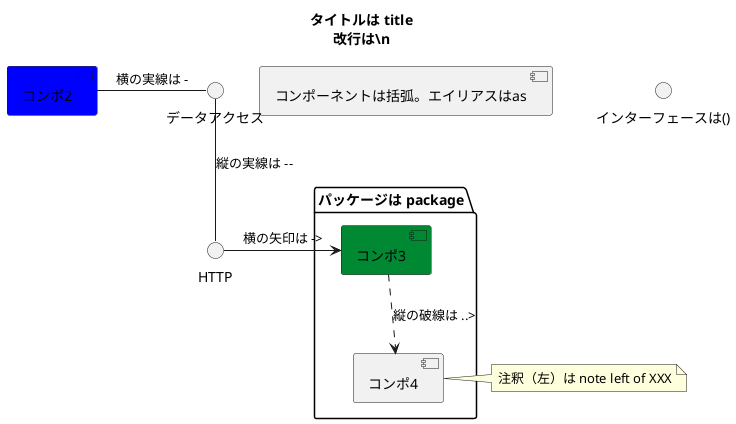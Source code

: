 @startuml コンポーネント図 1

'コメント

title タイトルは title\n改行は\\n

'基本
[コンポーネントは括弧。エイリアスはas] as C1
() "インターフェースは()" as I1

'------------------------------------
[コンポ2]  as C2 #Blue

package "パッケージは package"{
  [コンポ3] as C3 #008833
  [コンポ4] as C4
}

() "データアクセス" as DA
() "HTTP" as HTTP

'------------------------------------
'破線 (..)、直線 (--), 矢印 (-->) 

C2 - DA : 横の実線は -
DA -- HTTP : 縦の実線は --
HTTP -> C3 : 横の矢印は ->
C3 ..> C4 : 縦の破線は ..>

note left of C4 : 注釈（左）は note left of XXX

@enduml